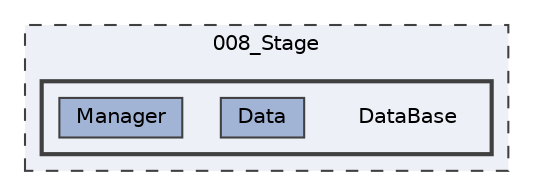 digraph "008_Stage/DataBase"
{
 // LATEX_PDF_SIZE
  bgcolor="transparent";
  edge [fontname=Helvetica,fontsize=10,labelfontname=Helvetica,labelfontsize=10];
  node [fontname=Helvetica,fontsize=10,shape=box,height=0.2,width=0.4];
  compound=true
  subgraph clusterdir_581626590c013ff9c3ac8e305bf831bd {
    graph [ bgcolor="#edf0f7", pencolor="grey25", label="008_Stage", fontname=Helvetica,fontsize=10 style="filled,dashed", URL="dir_581626590c013ff9c3ac8e305bf831bd.html",tooltip=""]
  subgraph clusterdir_768e61895c1c4a6bb099e86c464db04c {
    graph [ bgcolor="#edf0f7", pencolor="grey25", label="", fontname=Helvetica,fontsize=10 style="filled,bold", URL="dir_768e61895c1c4a6bb099e86c464db04c.html",tooltip=""]
    dir_768e61895c1c4a6bb099e86c464db04c [shape=plaintext, label="DataBase"];
  dir_807e10a2b17da41f7e6f0cec2337f6ea [label="Data", fillcolor="#a2b4d6", color="grey25", style="filled", URL="dir_807e10a2b17da41f7e6f0cec2337f6ea.html",tooltip=""];
  dir_895b5bbecaa903d00605ab3063ebdbda [label="Manager", fillcolor="#a2b4d6", color="grey25", style="filled", URL="dir_895b5bbecaa903d00605ab3063ebdbda.html",tooltip=""];
  }
  }
}
